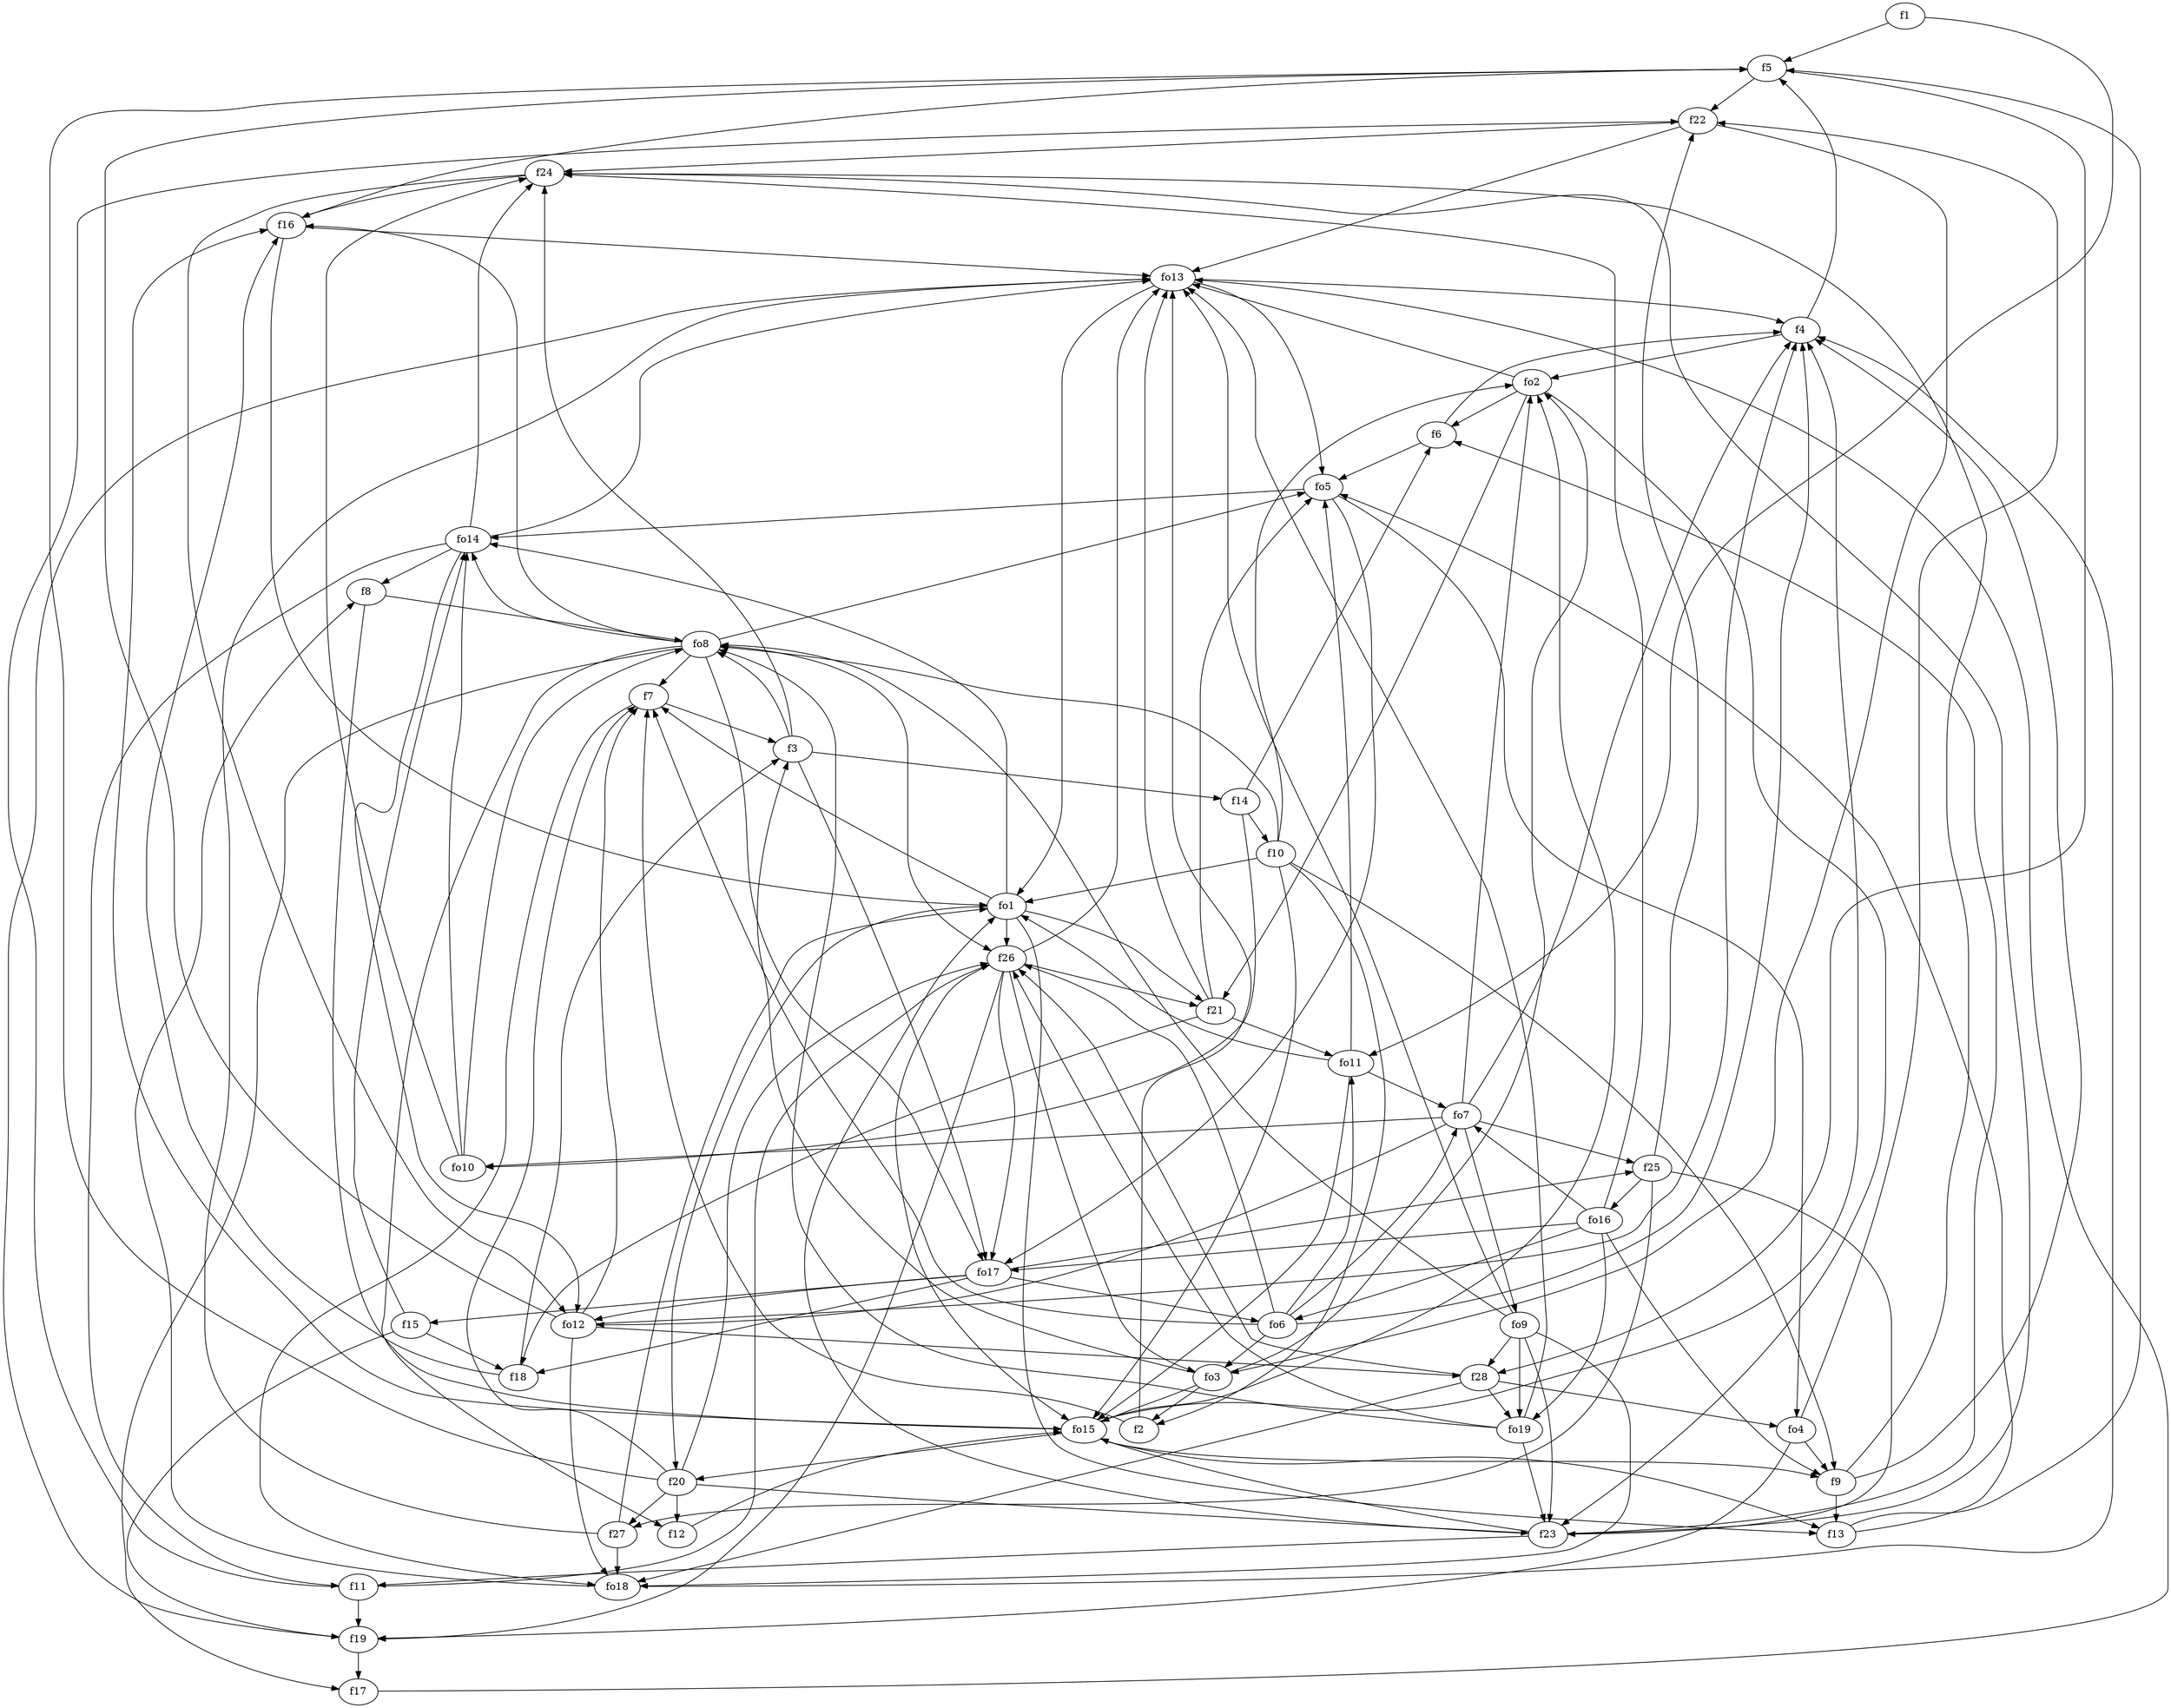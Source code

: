 strict digraph  {
f1;
f2;
f3;
f4;
f5;
f6;
f7;
f8;
f9;
f10;
f11;
f12;
f13;
f14;
f15;
f16;
f17;
f18;
f19;
f20;
f21;
f22;
f23;
f24;
f25;
f26;
f27;
f28;
fo1;
fo2;
fo3;
fo4;
fo5;
fo6;
fo7;
fo8;
fo9;
fo10;
fo11;
fo12;
fo13;
fo14;
fo15;
fo16;
fo17;
fo18;
fo19;
f1 -> f5  [weight=2];
f1 -> fo11  [weight=2];
f2 -> f7  [weight=2];
f2 -> fo13  [weight=2];
f3 -> f14  [weight=2];
f3 -> fo8  [weight=2];
f3 -> fo17  [weight=2];
f3 -> f24  [weight=2];
f4 -> fo2  [weight=2];
f4 -> f5  [weight=2];
f5 -> f28  [weight=2];
f5 -> f22  [weight=2];
f6 -> fo5  [weight=2];
f6 -> f4  [weight=2];
f7 -> f3  [weight=2];
f7 -> fo18  [weight=2];
f8 -> fo15  [weight=2];
f8 -> fo8  [weight=2];
f9 -> f24  [weight=2];
f9 -> f13  [weight=2];
f9 -> f4  [weight=2];
f10 -> fo8  [weight=2];
f10 -> fo2  [weight=2];
f10 -> fo1  [weight=2];
f10 -> fo15  [weight=2];
f10 -> f2  [weight=2];
f10 -> f9  [weight=2];
f11 -> f22  [weight=2];
f11 -> f19  [weight=2];
f11 -> f26  [weight=2];
f12 -> fo15  [weight=2];
f13 -> fo5  [weight=2];
f13 -> f5  [weight=2];
f14 -> f6  [weight=2];
f14 -> fo10  [weight=2];
f14 -> f10  [weight=2];
f15 -> f19  [weight=2];
f15 -> f18  [weight=2];
f15 -> fo14  [weight=2];
f16 -> f5  [weight=2];
f16 -> fo13  [weight=2];
f16 -> fo1  [weight=2];
f17 -> fo13  [weight=2];
f18 -> f3  [weight=2];
f18 -> f16  [weight=2];
f19 -> fo13  [weight=2];
f19 -> f17  [weight=2];
f20 -> f12  [weight=2];
f20 -> f5  [weight=2];
f20 -> f26  [weight=2];
f20 -> f23  [weight=2];
f20 -> f27  [weight=2];
f20 -> f7  [weight=2];
f21 -> fo11  [weight=2];
f21 -> f18  [weight=2];
f21 -> fo13  [weight=2];
f21 -> fo5  [weight=2];
f22 -> fo3  [weight=2];
f22 -> fo13  [weight=2];
f22 -> f24  [weight=2];
f23 -> fo1  [weight=2];
f23 -> fo15  [weight=2];
f23 -> f6  [weight=2];
f23 -> f11  [weight=2];
f23 -> f24  [weight=2];
f24 -> fo12  [weight=2];
f24 -> f16  [weight=2];
f25 -> f27  [weight=2];
f25 -> f22  [weight=2];
f25 -> f23  [weight=2];
f25 -> fo16  [weight=2];
f26 -> fo3  [weight=2];
f26 -> fo15  [weight=2];
f26 -> f19  [weight=2];
f26 -> fo17  [weight=2];
f26 -> fo13  [weight=2];
f26 -> f21  [weight=2];
f27 -> fo13  [weight=2];
f27 -> fo1  [weight=2];
f27 -> fo18  [weight=2];
f28 -> fo4  [weight=2];
f28 -> fo19  [weight=2];
f28 -> f26  [weight=2];
f28 -> fo18  [weight=2];
fo1 -> f20  [weight=2];
fo1 -> fo14  [weight=2];
fo1 -> f13  [weight=2];
fo1 -> f26  [weight=2];
fo1 -> f7  [weight=2];
fo1 -> f21  [weight=2];
fo2 -> f23  [weight=2];
fo2 -> f21  [weight=2];
fo2 -> fo13  [weight=2];
fo2 -> f6  [weight=2];
fo3 -> f3  [weight=2];
fo3 -> fo15  [weight=2];
fo3 -> fo2  [weight=2];
fo3 -> f2  [weight=2];
fo4 -> f9  [weight=2];
fo4 -> f22  [weight=2];
fo4 -> f19  [weight=2];
fo5 -> fo4  [weight=2];
fo5 -> fo14  [weight=2];
fo5 -> fo17  [weight=2];
fo6 -> fo7  [weight=2];
fo6 -> f4  [weight=2];
fo6 -> fo3  [weight=2];
fo6 -> f7  [weight=2];
fo6 -> f26  [weight=2];
fo6 -> fo11  [weight=2];
fo7 -> fo9  [weight=2];
fo7 -> fo12  [weight=2];
fo7 -> f4  [weight=2];
fo7 -> fo2  [weight=2];
fo7 -> f25  [weight=2];
fo7 -> fo10  [weight=2];
fo8 -> f7  [weight=2];
fo8 -> f17  [weight=2];
fo8 -> fo5  [weight=2];
fo8 -> f16  [weight=2];
fo8 -> f12  [weight=2];
fo8 -> fo17  [weight=2];
fo8 -> fo14  [weight=2];
fo8 -> f26  [weight=2];
fo9 -> fo19  [weight=2];
fo9 -> fo18  [weight=2];
fo9 -> f28  [weight=2];
fo9 -> fo13  [weight=2];
fo9 -> fo8  [weight=2];
fo9 -> f23  [weight=2];
fo10 -> fo8  [weight=2];
fo10 -> fo14  [weight=2];
fo10 -> f24  [weight=2];
fo11 -> fo5  [weight=2];
fo11 -> fo15  [weight=2];
fo11 -> fo1  [weight=2];
fo11 -> fo7  [weight=2];
fo12 -> f5  [weight=2];
fo12 -> fo18  [weight=2];
fo12 -> f4  [weight=2];
fo12 -> f28  [weight=2];
fo12 -> f7  [weight=2];
fo13 -> fo1  [weight=2];
fo13 -> fo5  [weight=2];
fo13 -> f4  [weight=2];
fo14 -> f24  [weight=2];
fo14 -> f8  [weight=2];
fo14 -> fo12  [weight=2];
fo14 -> fo13  [weight=2];
fo14 -> f11  [weight=2];
fo15 -> f16  [weight=2];
fo15 -> f9  [weight=2];
fo15 -> f4  [weight=2];
fo15 -> f20  [weight=2];
fo15 -> f13  [weight=2];
fo15 -> fo2  [weight=2];
fo16 -> fo19  [weight=2];
fo16 -> fo6  [weight=2];
fo16 -> fo17  [weight=2];
fo16 -> fo7  [weight=2];
fo16 -> f9  [weight=2];
fo16 -> f24  [weight=2];
fo17 -> fo6  [weight=2];
fo17 -> f18  [weight=2];
fo17 -> f25  [weight=2];
fo17 -> f15  [weight=2];
fo17 -> fo12  [weight=2];
fo18 -> f4  [weight=2];
fo18 -> f8  [weight=2];
fo19 -> f23  [weight=2];
fo19 -> fo13  [weight=2];
fo19 -> fo8  [weight=2];
fo19 -> f26  [weight=2];
}
